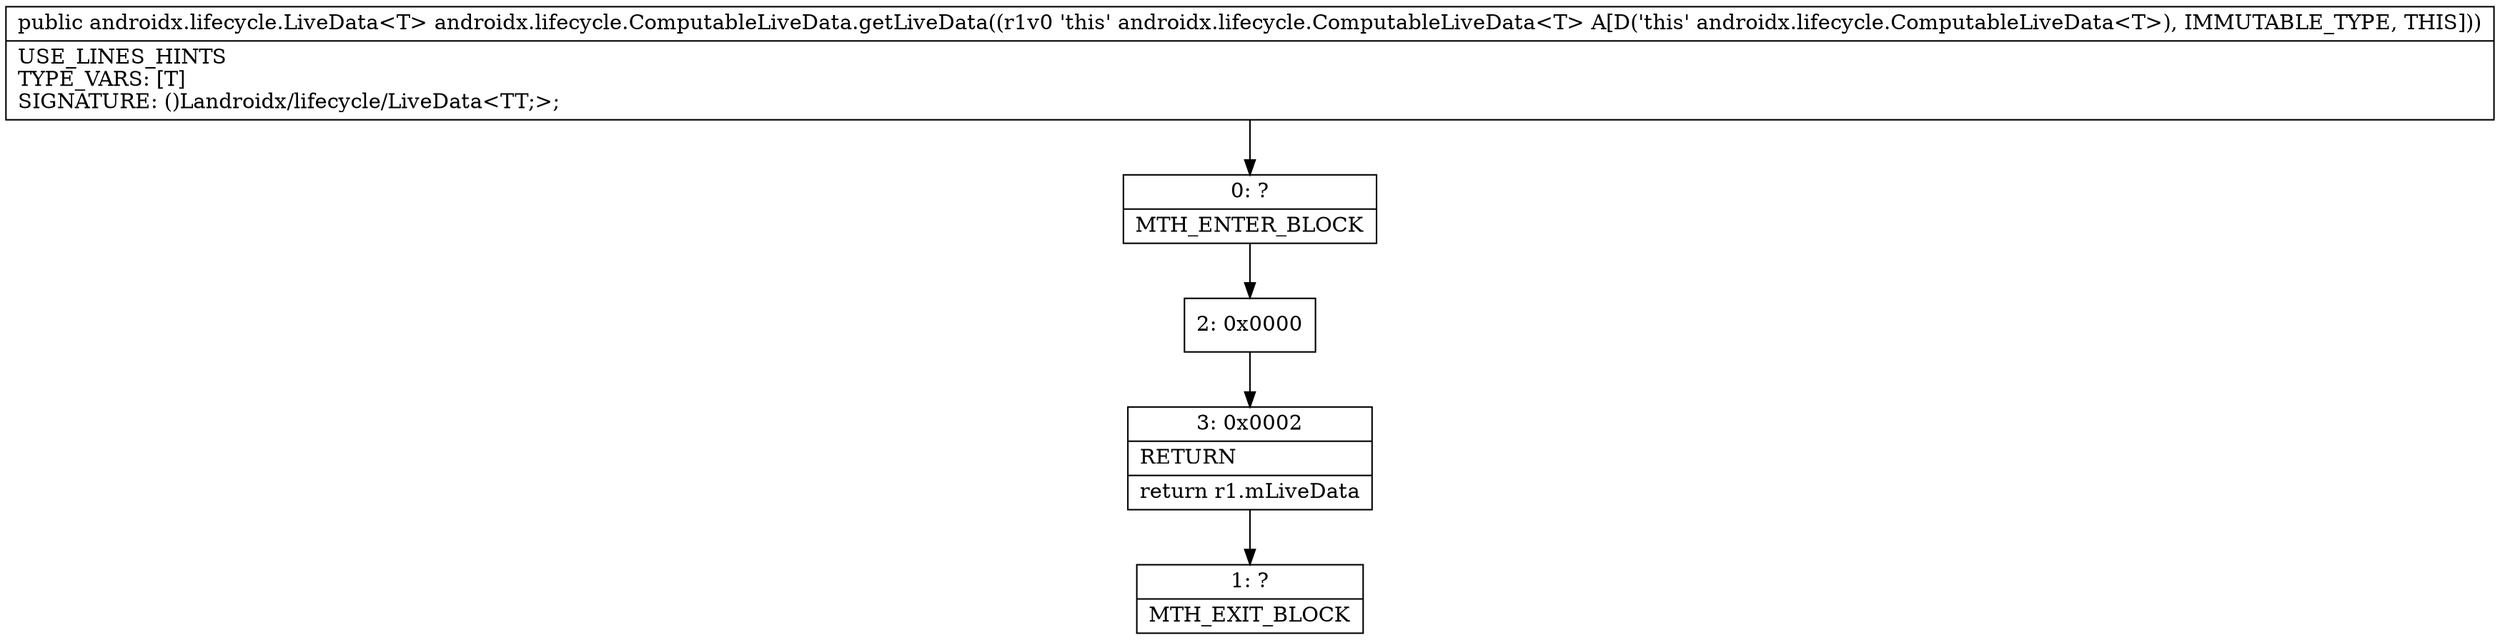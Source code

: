 digraph "CFG forandroidx.lifecycle.ComputableLiveData.getLiveData()Landroidx\/lifecycle\/LiveData;" {
Node_0 [shape=record,label="{0\:\ ?|MTH_ENTER_BLOCK\l}"];
Node_2 [shape=record,label="{2\:\ 0x0000}"];
Node_3 [shape=record,label="{3\:\ 0x0002|RETURN\l|return r1.mLiveData\l}"];
Node_1 [shape=record,label="{1\:\ ?|MTH_EXIT_BLOCK\l}"];
MethodNode[shape=record,label="{public androidx.lifecycle.LiveData\<T\> androidx.lifecycle.ComputableLiveData.getLiveData((r1v0 'this' androidx.lifecycle.ComputableLiveData\<T\> A[D('this' androidx.lifecycle.ComputableLiveData\<T\>), IMMUTABLE_TYPE, THIS]))  | USE_LINES_HINTS\lTYPE_VARS: [T]\lSIGNATURE: ()Landroidx\/lifecycle\/LiveData\<TT;\>;\l}"];
MethodNode -> Node_0;Node_0 -> Node_2;
Node_2 -> Node_3;
Node_3 -> Node_1;
}

